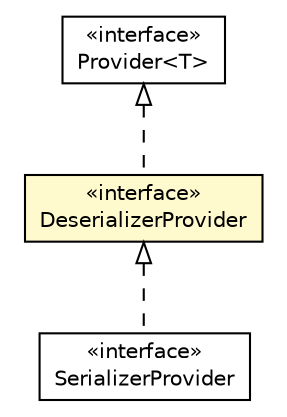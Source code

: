#!/usr/local/bin/dot
#
# Class diagram 
# Generated by UMLGraph version R5_6-24-gf6e263 (http://www.umlgraph.org/)
#

digraph G {
	edge [fontname="Helvetica",fontsize=10,labelfontname="Helvetica",labelfontsize=10];
	node [fontname="Helvetica",fontsize=10,shape=plaintext];
	nodesep=0.25;
	ranksep=0.5;
	// io.reinert.requestor.core.SerializerProvider
	c14667 [label=<<table title="io.reinert.requestor.core.SerializerProvider" border="0" cellborder="1" cellspacing="0" cellpadding="2" port="p" href="./SerializerProvider.html">
		<tr><td><table border="0" cellspacing="0" cellpadding="1">
<tr><td align="center" balign="center"> &#171;interface&#187; </td></tr>
<tr><td align="center" balign="center"> SerializerProvider </td></tr>
		</table></td></tr>
		</table>>, URL="./SerializerProvider.html", fontname="Helvetica", fontcolor="black", fontsize=10.0];
	// io.reinert.requestor.core.DeserializerProvider
	c14685 [label=<<table title="io.reinert.requestor.core.DeserializerProvider" border="0" cellborder="1" cellspacing="0" cellpadding="2" port="p" bgcolor="lemonChiffon" href="./DeserializerProvider.html">
		<tr><td><table border="0" cellspacing="0" cellpadding="1">
<tr><td align="center" balign="center"> &#171;interface&#187; </td></tr>
<tr><td align="center" balign="center"> DeserializerProvider </td></tr>
		</table></td></tr>
		</table>>, URL="./DeserializerProvider.html", fontname="Helvetica", fontcolor="black", fontsize=10.0];
	// io.reinert.requestor.core.Provider<T>
	c14729 [label=<<table title="io.reinert.requestor.core.Provider" border="0" cellborder="1" cellspacing="0" cellpadding="2" port="p" href="./Provider.html">
		<tr><td><table border="0" cellspacing="0" cellpadding="1">
<tr><td align="center" balign="center"> &#171;interface&#187; </td></tr>
<tr><td align="center" balign="center"> Provider&lt;T&gt; </td></tr>
		</table></td></tr>
		</table>>, URL="./Provider.html", fontname="Helvetica", fontcolor="black", fontsize=10.0];
	//io.reinert.requestor.core.SerializerProvider implements io.reinert.requestor.core.DeserializerProvider
	c14685:p -> c14667:p [dir=back,arrowtail=empty,style=dashed];
	//io.reinert.requestor.core.DeserializerProvider implements io.reinert.requestor.core.Provider<T>
	c14729:p -> c14685:p [dir=back,arrowtail=empty,style=dashed];
}

